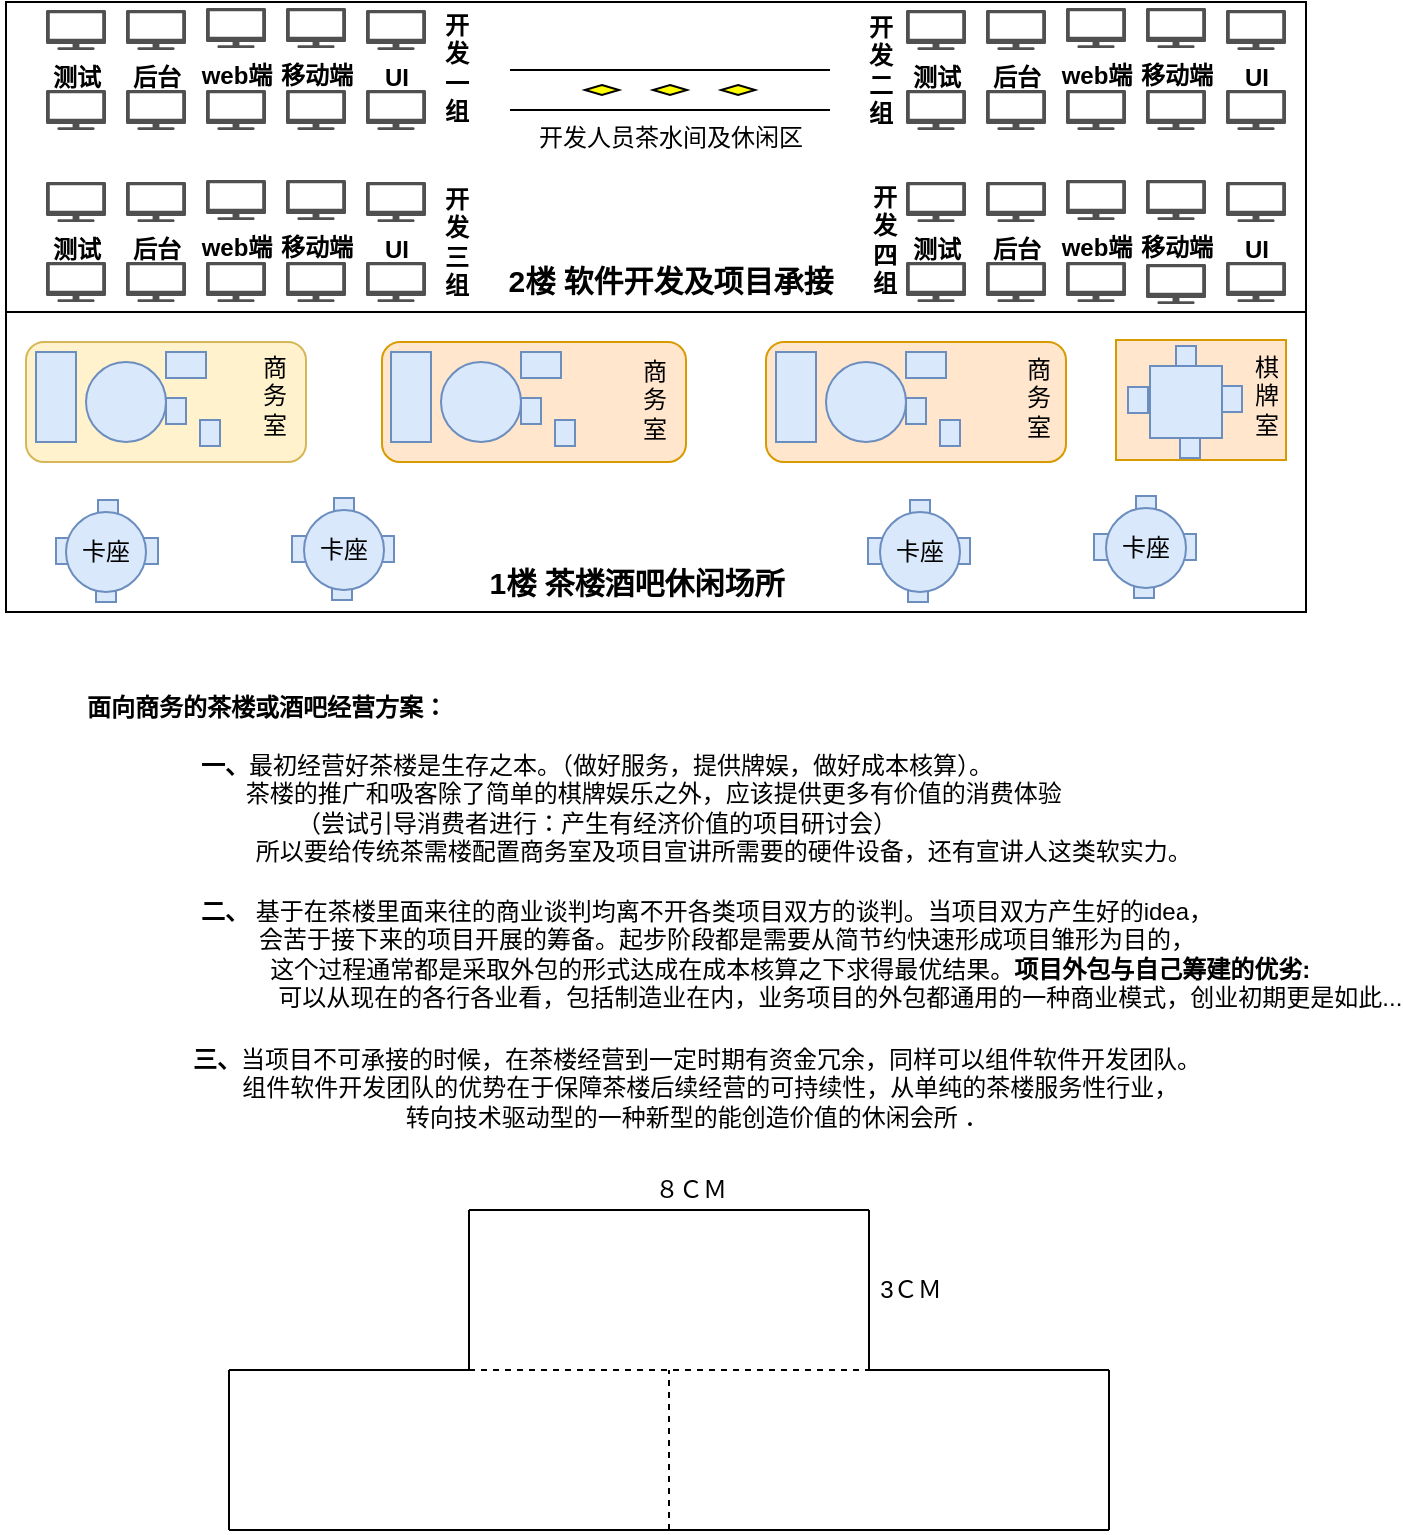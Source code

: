 <mxfile version="13.1.2" type="github">
  <diagram id="BdT-KMvt7vkJmKzZMGRt" name="Page-1">
    <mxGraphModel dx="1422" dy="772" grid="1" gridSize="10" guides="1" tooltips="1" connect="1" arrows="1" fold="1" page="1" pageScale="1" pageWidth="827" pageHeight="1169" math="0" shadow="0">
      <root>
        <mxCell id="0" />
        <mxCell id="1" parent="0" />
        <mxCell id="h4Tk04VMiY0GWhx75XCe-164" value="&lt;b&gt;一、&lt;/b&gt;最初经营好茶楼是生存之本。（做好服务，提供牌娱，做好成本核算）。&lt;br&gt;&amp;nbsp; &amp;nbsp; &amp;nbsp; &amp;nbsp; &amp;nbsp; &amp;nbsp; &amp;nbsp; &amp;nbsp; &amp;nbsp;茶楼的推广和吸客除了简单的棋牌娱乐之外，应该提供更多有价值的消费体验&lt;br&gt;（尝试引导消费者进行：产生有经济价值的项目研讨会）&lt;br&gt;&amp;nbsp; &amp;nbsp; &amp;nbsp; &amp;nbsp; &amp;nbsp; &amp;nbsp; &amp;nbsp; &amp;nbsp; &amp;nbsp; &amp;nbsp; &amp;nbsp; &amp;nbsp; &amp;nbsp; &amp;nbsp; &amp;nbsp; &amp;nbsp; &amp;nbsp; &amp;nbsp; &amp;nbsp; 所以要给传统茶需楼配置商务室及项目宣讲所需要的硬件设备，还有宣讲人这类软实力。" style="text;html=1;align=center;verticalAlign=middle;resizable=0;points=[];;autosize=1;" parent="1" vertex="1">
          <mxGeometry x="50" y="450" width="590" height="60" as="geometry" />
        </mxCell>
        <mxCell id="h4Tk04VMiY0GWhx75XCe-165" value="&lt;b&gt;面向商务的茶楼或酒吧经营方案：&lt;/b&gt;" style="text;html=1;align=center;verticalAlign=middle;resizable=0;points=[];;autosize=1;" parent="1" vertex="1">
          <mxGeometry x="80" y="420" width="200" height="20" as="geometry" />
        </mxCell>
        <mxCell id="h4Tk04VMiY0GWhx75XCe-166" value="&lt;b&gt;三、&lt;/b&gt;当项目不可承接的时候，在茶楼经营到一定时期有资金冗余，同样可以组件软件开发团队。&lt;br&gt;&amp;nbsp; &amp;nbsp; 组件软件开发团队的优势在于保障茶楼后续经营的可持续性，从单纯的茶楼服务性行业，&lt;br&gt;转向技术驱动型的一种新型的能创造价值的休闲会所 ．" style="text;html=1;align=center;verticalAlign=middle;resizable=0;points=[];;autosize=1;" parent="1" vertex="1">
          <mxGeometry x="135" y="595" width="520" height="50" as="geometry" />
        </mxCell>
        <mxCell id="h4Tk04VMiY0GWhx75XCe-167" value="" style="group" parent="1" vertex="1" connectable="0">
          <mxGeometry x="50" y="77" width="675" height="305" as="geometry" />
        </mxCell>
        <mxCell id="h4Tk04VMiY0GWhx75XCe-3" value="" style="rounded=0;whiteSpace=wrap;html=1;" parent="h4Tk04VMiY0GWhx75XCe-167" vertex="1">
          <mxGeometry width="650" height="160" as="geometry" />
        </mxCell>
        <mxCell id="h4Tk04VMiY0GWhx75XCe-4" value="&lt;span style=&quot;color: rgba(0 , 0 , 0 , 0) ; font-family: monospace ; font-size: 0px&quot;&gt;%3CmxGraphModel%3E%3Croot%3E%3CmxCell%20id%3D%220%22%2F%3E%3CmxCell%20id%3D%221%22%20parent%3D%220%22%2F%3E%3CmxCell%20id%3D%222%22%20value%3D%22%22%20style%3D%22rounded%3D0%3BwhiteSpace%3Dwrap%3Bhtml%3D1%3B%22%20vertex%3D%221%22%20parent%3D%221%22%3E%3CmxGeometry%20x%3D%2275%22%20y%3D%22195%22%20width%3D%2220%22%20height%3D%2245%22%20as%3D%22geometry%22%2F%3E%3C%2FmxCell%3E%3C%2Froot%3E%3C%2FmxGraphModel%3E&lt;/span&gt;" style="rounded=0;whiteSpace=wrap;html=1;" parent="h4Tk04VMiY0GWhx75XCe-167" vertex="1">
          <mxGeometry y="155" width="650" height="150" as="geometry" />
        </mxCell>
        <mxCell id="h4Tk04VMiY0GWhx75XCe-5" value="&lt;b&gt;1楼 茶楼酒吧休闲场所&lt;/b&gt;" style="text;html=1;align=center;verticalAlign=middle;resizable=0;points=[];;autosize=1;fontSize=15;" parent="h4Tk04VMiY0GWhx75XCe-167" vertex="1">
          <mxGeometry x="235" y="280" width="160" height="20" as="geometry" />
        </mxCell>
        <mxCell id="h4Tk04VMiY0GWhx75XCe-6" value="&lt;font style=&quot;font-size: 15px&quot;&gt;&lt;b&gt;2楼 软件开发及项目承接&lt;/b&gt;&lt;/font&gt;" style="text;html=1;align=center;verticalAlign=middle;resizable=0;points=[];;autosize=1;" parent="h4Tk04VMiY0GWhx75XCe-167" vertex="1">
          <mxGeometry x="242" y="129" width="180" height="20" as="geometry" />
        </mxCell>
        <mxCell id="h4Tk04VMiY0GWhx75XCe-17" value="&lt;b&gt;测试&lt;/b&gt;" style="pointerEvents=1;shadow=0;dashed=0;html=1;strokeColor=none;fillColor=#505050;labelPosition=center;verticalLabelPosition=bottom;verticalAlign=top;outlineConnect=0;align=center;shape=mxgraph.office.devices.tv;" parent="h4Tk04VMiY0GWhx75XCe-167" vertex="1">
          <mxGeometry x="20" y="90" width="30" height="20" as="geometry" />
        </mxCell>
        <mxCell id="h4Tk04VMiY0GWhx75XCe-18" value="&lt;b&gt;后台&lt;/b&gt;" style="pointerEvents=1;shadow=0;dashed=0;html=1;strokeColor=none;fillColor=#505050;labelPosition=center;verticalLabelPosition=bottom;verticalAlign=top;outlineConnect=0;align=center;shape=mxgraph.office.devices.tv;" parent="h4Tk04VMiY0GWhx75XCe-167" vertex="1">
          <mxGeometry x="60" y="90" width="30" height="20" as="geometry" />
        </mxCell>
        <mxCell id="h4Tk04VMiY0GWhx75XCe-19" value="&lt;b&gt;web端&lt;/b&gt;" style="pointerEvents=1;shadow=0;dashed=0;html=1;strokeColor=none;fillColor=#505050;labelPosition=center;verticalLabelPosition=bottom;verticalAlign=top;outlineConnect=0;align=center;shape=mxgraph.office.devices.tv;" parent="h4Tk04VMiY0GWhx75XCe-167" vertex="1">
          <mxGeometry x="100" y="89" width="30" height="20" as="geometry" />
        </mxCell>
        <mxCell id="h4Tk04VMiY0GWhx75XCe-20" value="&lt;b&gt;移动端&lt;/b&gt;" style="pointerEvents=1;shadow=0;dashed=0;html=1;strokeColor=none;fillColor=#505050;labelPosition=center;verticalLabelPosition=bottom;verticalAlign=top;outlineConnect=0;align=center;shape=mxgraph.office.devices.tv;" parent="h4Tk04VMiY0GWhx75XCe-167" vertex="1">
          <mxGeometry x="140" y="89" width="30" height="20" as="geometry" />
        </mxCell>
        <mxCell id="h4Tk04VMiY0GWhx75XCe-21" value="" style="pointerEvents=1;shadow=0;dashed=0;html=1;strokeColor=none;fillColor=#505050;labelPosition=center;verticalLabelPosition=bottom;verticalAlign=top;outlineConnect=0;align=center;shape=mxgraph.office.devices.tv;" parent="h4Tk04VMiY0GWhx75XCe-167" vertex="1">
          <mxGeometry x="60" y="130" width="30" height="20" as="geometry" />
        </mxCell>
        <mxCell id="h4Tk04VMiY0GWhx75XCe-22" value="&lt;b&gt;UI&lt;/b&gt;" style="pointerEvents=1;shadow=0;dashed=0;html=1;strokeColor=none;fillColor=#505050;labelPosition=center;verticalLabelPosition=bottom;verticalAlign=top;outlineConnect=0;align=center;shape=mxgraph.office.devices.tv;" parent="h4Tk04VMiY0GWhx75XCe-167" vertex="1">
          <mxGeometry x="180" y="90" width="30" height="20" as="geometry" />
        </mxCell>
        <mxCell id="h4Tk04VMiY0GWhx75XCe-23" value="" style="pointerEvents=1;shadow=0;dashed=0;html=1;strokeColor=none;fillColor=#505050;labelPosition=center;verticalLabelPosition=bottom;verticalAlign=top;outlineConnect=0;align=center;shape=mxgraph.office.devices.tv;" parent="h4Tk04VMiY0GWhx75XCe-167" vertex="1">
          <mxGeometry x="180" y="130" width="30" height="20" as="geometry" />
        </mxCell>
        <mxCell id="h4Tk04VMiY0GWhx75XCe-24" value="" style="pointerEvents=1;shadow=0;dashed=0;html=1;strokeColor=none;fillColor=#505050;labelPosition=center;verticalLabelPosition=bottom;verticalAlign=top;outlineConnect=0;align=center;shape=mxgraph.office.devices.tv;" parent="h4Tk04VMiY0GWhx75XCe-167" vertex="1">
          <mxGeometry x="140" y="130" width="30" height="20" as="geometry" />
        </mxCell>
        <mxCell id="h4Tk04VMiY0GWhx75XCe-25" value="" style="pointerEvents=1;shadow=0;dashed=0;html=1;strokeColor=none;fillColor=#505050;labelPosition=center;verticalLabelPosition=bottom;verticalAlign=top;outlineConnect=0;align=center;shape=mxgraph.office.devices.tv;" parent="h4Tk04VMiY0GWhx75XCe-167" vertex="1">
          <mxGeometry x="100" y="130" width="30" height="20" as="geometry" />
        </mxCell>
        <mxCell id="h4Tk04VMiY0GWhx75XCe-26" value="" style="pointerEvents=1;shadow=0;dashed=0;html=1;strokeColor=none;fillColor=#505050;labelPosition=center;verticalLabelPosition=bottom;verticalAlign=top;outlineConnect=0;align=center;shape=mxgraph.office.devices.tv;" parent="h4Tk04VMiY0GWhx75XCe-167" vertex="1">
          <mxGeometry x="20" y="130" width="30" height="20" as="geometry" />
        </mxCell>
        <mxCell id="h4Tk04VMiY0GWhx75XCe-47" value="开发人员茶水间及休闲区" style="verticalLabelPosition=bottom;verticalAlign=top;html=1;shape=mxgraph.flowchart.parallel_mode;pointerEvents=1" parent="h4Tk04VMiY0GWhx75XCe-167" vertex="1">
          <mxGeometry x="252" y="34" width="160" height="20" as="geometry" />
        </mxCell>
        <mxCell id="h4Tk04VMiY0GWhx75XCe-49" value="" style="rounded=1;whiteSpace=wrap;html=1;fillColor=#fff2cc;strokeColor=#d6b656;" parent="h4Tk04VMiY0GWhx75XCe-167" vertex="1">
          <mxGeometry x="10" y="170" width="140" height="60" as="geometry" />
        </mxCell>
        <mxCell id="h4Tk04VMiY0GWhx75XCe-50" value="" style="ellipse;whiteSpace=wrap;html=1;aspect=fixed;fillColor=#dae8fc;strokeColor=#6c8ebf;" parent="h4Tk04VMiY0GWhx75XCe-167" vertex="1">
          <mxGeometry x="40" y="180" width="40" height="40" as="geometry" />
        </mxCell>
        <mxCell id="h4Tk04VMiY0GWhx75XCe-51" value="" style="rounded=0;whiteSpace=wrap;html=1;fillColor=#DAE8FC;strokeColor=#6c8ebf;" parent="h4Tk04VMiY0GWhx75XCe-167" vertex="1">
          <mxGeometry x="15" y="175" width="20" height="45" as="geometry" />
        </mxCell>
        <mxCell id="h4Tk04VMiY0GWhx75XCe-62" value="" style="rounded=0;whiteSpace=wrap;html=1;fillColor=#DAE8FC;strokeColor=#6c8ebf;" parent="h4Tk04VMiY0GWhx75XCe-167" vertex="1">
          <mxGeometry x="80" y="175" width="20" height="13" as="geometry" />
        </mxCell>
        <mxCell id="h4Tk04VMiY0GWhx75XCe-65" value="" style="rounded=0;whiteSpace=wrap;html=1;fillColor=#dae8fc;strokeColor=#6c8ebf;" parent="h4Tk04VMiY0GWhx75XCe-167" vertex="1">
          <mxGeometry x="80" y="198" width="10" height="13" as="geometry" />
        </mxCell>
        <mxCell id="h4Tk04VMiY0GWhx75XCe-66" value="" style="rounded=0;whiteSpace=wrap;html=1;fillColor=#dae8fc;strokeColor=#6c8ebf;" parent="h4Tk04VMiY0GWhx75XCe-167" vertex="1">
          <mxGeometry x="97" y="209" width="10" height="13" as="geometry" />
        </mxCell>
        <mxCell id="h4Tk04VMiY0GWhx75XCe-67" value="" style="rounded=1;whiteSpace=wrap;html=1;fillColor=#ffe6cc;strokeColor=#d79b00;" parent="h4Tk04VMiY0GWhx75XCe-167" vertex="1">
          <mxGeometry x="188" y="170" width="152" height="60" as="geometry" />
        </mxCell>
        <mxCell id="h4Tk04VMiY0GWhx75XCe-68" value="" style="ellipse;whiteSpace=wrap;html=1;aspect=fixed;fillColor=#dae8fc;strokeColor=#6c8ebf;" parent="h4Tk04VMiY0GWhx75XCe-167" vertex="1">
          <mxGeometry x="217.5" y="180" width="40" height="40" as="geometry" />
        </mxCell>
        <mxCell id="h4Tk04VMiY0GWhx75XCe-69" value="" style="rounded=0;whiteSpace=wrap;html=1;fillColor=#dae8fc;strokeColor=#6c8ebf;" parent="h4Tk04VMiY0GWhx75XCe-167" vertex="1">
          <mxGeometry x="192.5" y="175" width="20" height="45" as="geometry" />
        </mxCell>
        <mxCell id="h4Tk04VMiY0GWhx75XCe-70" value="" style="rounded=0;whiteSpace=wrap;html=1;fillColor=#dae8fc;strokeColor=#6c8ebf;" parent="h4Tk04VMiY0GWhx75XCe-167" vertex="1">
          <mxGeometry x="257.5" y="175" width="20" height="13" as="geometry" />
        </mxCell>
        <mxCell id="h4Tk04VMiY0GWhx75XCe-71" value="" style="rounded=0;whiteSpace=wrap;html=1;fillColor=#dae8fc;strokeColor=#6c8ebf;" parent="h4Tk04VMiY0GWhx75XCe-167" vertex="1">
          <mxGeometry x="257.5" y="198" width="10" height="13" as="geometry" />
        </mxCell>
        <mxCell id="h4Tk04VMiY0GWhx75XCe-72" value="" style="rounded=0;whiteSpace=wrap;html=1;fillColor=#dae8fc;strokeColor=#6c8ebf;" parent="h4Tk04VMiY0GWhx75XCe-167" vertex="1">
          <mxGeometry x="274.5" y="209" width="10" height="13" as="geometry" />
        </mxCell>
        <mxCell id="h4Tk04VMiY0GWhx75XCe-73" value="" style="rounded=1;whiteSpace=wrap;html=1;fillColor=#ffe6cc;strokeColor=#d79b00;" parent="h4Tk04VMiY0GWhx75XCe-167" vertex="1">
          <mxGeometry x="380" y="170" width="150" height="60" as="geometry" />
        </mxCell>
        <mxCell id="h4Tk04VMiY0GWhx75XCe-74" value="" style="ellipse;whiteSpace=wrap;html=1;aspect=fixed;fillColor=#dae8fc;strokeColor=#6c8ebf;" parent="h4Tk04VMiY0GWhx75XCe-167" vertex="1">
          <mxGeometry x="410" y="180" width="40" height="40" as="geometry" />
        </mxCell>
        <mxCell id="h4Tk04VMiY0GWhx75XCe-75" value="" style="rounded=0;whiteSpace=wrap;html=1;fillColor=#dae8fc;strokeColor=#6c8ebf;" parent="h4Tk04VMiY0GWhx75XCe-167" vertex="1">
          <mxGeometry x="385" y="175" width="20" height="45" as="geometry" />
        </mxCell>
        <mxCell id="h4Tk04VMiY0GWhx75XCe-76" value="" style="rounded=0;whiteSpace=wrap;html=1;fillColor=#dae8fc;strokeColor=#6c8ebf;" parent="h4Tk04VMiY0GWhx75XCe-167" vertex="1">
          <mxGeometry x="450" y="175" width="20" height="13" as="geometry" />
        </mxCell>
        <mxCell id="h4Tk04VMiY0GWhx75XCe-77" value="" style="rounded=0;whiteSpace=wrap;html=1;fillColor=#dae8fc;strokeColor=#6c8ebf;" parent="h4Tk04VMiY0GWhx75XCe-167" vertex="1">
          <mxGeometry x="450" y="198" width="10" height="13" as="geometry" />
        </mxCell>
        <mxCell id="h4Tk04VMiY0GWhx75XCe-78" value="" style="rounded=0;whiteSpace=wrap;html=1;fillColor=#dae8fc;strokeColor=#6c8ebf;" parent="h4Tk04VMiY0GWhx75XCe-167" vertex="1">
          <mxGeometry x="467" y="209" width="10" height="13" as="geometry" />
        </mxCell>
        <mxCell id="h4Tk04VMiY0GWhx75XCe-89" value="" style="rounded=0;whiteSpace=wrap;html=1;fillColor=#dae8fc;strokeColor=#6c8ebf;" parent="h4Tk04VMiY0GWhx75XCe-167" vertex="1">
          <mxGeometry x="66" y="268" width="10" height="13" as="geometry" />
        </mxCell>
        <mxCell id="h4Tk04VMiY0GWhx75XCe-90" value="" style="rounded=0;whiteSpace=wrap;html=1;fillColor=#dae8fc;strokeColor=#6c8ebf;" parent="h4Tk04VMiY0GWhx75XCe-167" vertex="1">
          <mxGeometry x="25" y="268" width="10" height="13" as="geometry" />
        </mxCell>
        <mxCell id="h4Tk04VMiY0GWhx75XCe-91" value="" style="rounded=0;whiteSpace=wrap;html=1;fillColor=#dae8fc;strokeColor=#6c8ebf;" parent="h4Tk04VMiY0GWhx75XCe-167" vertex="1">
          <mxGeometry x="45" y="290" width="10" height="10" as="geometry" />
        </mxCell>
        <mxCell id="h4Tk04VMiY0GWhx75XCe-94" value="" style="rounded=0;whiteSpace=wrap;html=1;fillColor=#dae8fc;strokeColor=#6c8ebf;" parent="h4Tk04VMiY0GWhx75XCe-167" vertex="1">
          <mxGeometry x="46" y="249" width="10" height="10" as="geometry" />
        </mxCell>
        <mxCell id="h4Tk04VMiY0GWhx75XCe-96" value="" style="rounded=0;whiteSpace=wrap;html=1;fillColor=#dae8fc;strokeColor=#6c8ebf;" parent="h4Tk04VMiY0GWhx75XCe-167" vertex="1">
          <mxGeometry x="184" y="267" width="10" height="13" as="geometry" />
        </mxCell>
        <mxCell id="h4Tk04VMiY0GWhx75XCe-97" value="" style="rounded=0;whiteSpace=wrap;html=1;fillColor=#dae8fc;strokeColor=#6c8ebf;" parent="h4Tk04VMiY0GWhx75XCe-167" vertex="1">
          <mxGeometry x="143" y="267" width="10" height="13" as="geometry" />
        </mxCell>
        <mxCell id="h4Tk04VMiY0GWhx75XCe-98" value="" style="rounded=0;whiteSpace=wrap;html=1;fillColor=#dae8fc;strokeColor=#6c8ebf;" parent="h4Tk04VMiY0GWhx75XCe-167" vertex="1">
          <mxGeometry x="163" y="289" width="10" height="10" as="geometry" />
        </mxCell>
        <mxCell id="h4Tk04VMiY0GWhx75XCe-99" value="" style="rounded=0;whiteSpace=wrap;html=1;fillColor=#dae8fc;strokeColor=#6c8ebf;" parent="h4Tk04VMiY0GWhx75XCe-167" vertex="1">
          <mxGeometry x="164" y="248" width="10" height="10" as="geometry" />
        </mxCell>
        <mxCell id="h4Tk04VMiY0GWhx75XCe-100" value="卡座" style="ellipse;whiteSpace=wrap;html=1;aspect=fixed;fillColor=#dae8fc;strokeColor=#6c8ebf;" parent="h4Tk04VMiY0GWhx75XCe-167" vertex="1">
          <mxGeometry x="149" y="254" width="40" height="40" as="geometry" />
        </mxCell>
        <mxCell id="h4Tk04VMiY0GWhx75XCe-88" value="卡座" style="ellipse;whiteSpace=wrap;html=1;aspect=fixed;fillColor=#dae8fc;strokeColor=#6c8ebf;" parent="h4Tk04VMiY0GWhx75XCe-167" vertex="1">
          <mxGeometry x="30" y="255" width="40" height="40" as="geometry" />
        </mxCell>
        <mxCell id="h4Tk04VMiY0GWhx75XCe-101" value="" style="rounded=0;whiteSpace=wrap;html=1;fillColor=#dae8fc;strokeColor=#6c8ebf;" parent="h4Tk04VMiY0GWhx75XCe-167" vertex="1">
          <mxGeometry x="472" y="268" width="10" height="13" as="geometry" />
        </mxCell>
        <mxCell id="h4Tk04VMiY0GWhx75XCe-102" value="" style="rounded=0;whiteSpace=wrap;html=1;fillColor=#dae8fc;strokeColor=#6c8ebf;" parent="h4Tk04VMiY0GWhx75XCe-167" vertex="1">
          <mxGeometry x="431" y="268" width="10" height="13" as="geometry" />
        </mxCell>
        <mxCell id="h4Tk04VMiY0GWhx75XCe-103" value="" style="rounded=0;whiteSpace=wrap;html=1;fillColor=#dae8fc;strokeColor=#6c8ebf;" parent="h4Tk04VMiY0GWhx75XCe-167" vertex="1">
          <mxGeometry x="451" y="290" width="10" height="10" as="geometry" />
        </mxCell>
        <mxCell id="h4Tk04VMiY0GWhx75XCe-104" value="" style="rounded=0;whiteSpace=wrap;html=1;fillColor=#dae8fc;strokeColor=#6c8ebf;" parent="h4Tk04VMiY0GWhx75XCe-167" vertex="1">
          <mxGeometry x="452" y="249" width="10" height="10" as="geometry" />
        </mxCell>
        <mxCell id="h4Tk04VMiY0GWhx75XCe-105" value="卡座" style="ellipse;whiteSpace=wrap;html=1;aspect=fixed;fillColor=#dae8fc;strokeColor=#6c8ebf;" parent="h4Tk04VMiY0GWhx75XCe-167" vertex="1">
          <mxGeometry x="437" y="255" width="40" height="40" as="geometry" />
        </mxCell>
        <mxCell id="h4Tk04VMiY0GWhx75XCe-111" value="" style="rounded=0;whiteSpace=wrap;html=1;fillColor=#dae8fc;strokeColor=#6c8ebf;" parent="h4Tk04VMiY0GWhx75XCe-167" vertex="1">
          <mxGeometry x="585" y="266" width="10" height="13" as="geometry" />
        </mxCell>
        <mxCell id="h4Tk04VMiY0GWhx75XCe-112" value="" style="rounded=0;whiteSpace=wrap;html=1;fillColor=#dae8fc;strokeColor=#6c8ebf;" parent="h4Tk04VMiY0GWhx75XCe-167" vertex="1">
          <mxGeometry x="544" y="266" width="10" height="13" as="geometry" />
        </mxCell>
        <mxCell id="h4Tk04VMiY0GWhx75XCe-113" value="" style="rounded=0;whiteSpace=wrap;html=1;fillColor=#dae8fc;strokeColor=#6c8ebf;" parent="h4Tk04VMiY0GWhx75XCe-167" vertex="1">
          <mxGeometry x="564" y="288" width="10" height="10" as="geometry" />
        </mxCell>
        <mxCell id="h4Tk04VMiY0GWhx75XCe-114" value="" style="rounded=0;whiteSpace=wrap;html=1;fillColor=#dae8fc;strokeColor=#6c8ebf;" parent="h4Tk04VMiY0GWhx75XCe-167" vertex="1">
          <mxGeometry x="565" y="247" width="10" height="10" as="geometry" />
        </mxCell>
        <mxCell id="h4Tk04VMiY0GWhx75XCe-115" value="卡座" style="ellipse;whiteSpace=wrap;html=1;aspect=fixed;fillColor=#dae8fc;strokeColor=#6c8ebf;" parent="h4Tk04VMiY0GWhx75XCe-167" vertex="1">
          <mxGeometry x="550" y="253" width="40" height="40" as="geometry" />
        </mxCell>
        <mxCell id="h4Tk04VMiY0GWhx75XCe-126" value="&lt;b&gt;测试&lt;/b&gt;" style="pointerEvents=1;shadow=0;dashed=0;html=1;strokeColor=none;fillColor=#505050;labelPosition=center;verticalLabelPosition=bottom;verticalAlign=top;outlineConnect=0;align=center;shape=mxgraph.office.devices.tv;" parent="h4Tk04VMiY0GWhx75XCe-167" vertex="1">
          <mxGeometry x="20" y="4" width="30" height="20" as="geometry" />
        </mxCell>
        <mxCell id="h4Tk04VMiY0GWhx75XCe-127" value="&lt;b&gt;后台&lt;/b&gt;" style="pointerEvents=1;shadow=0;dashed=0;html=1;strokeColor=none;fillColor=#505050;labelPosition=center;verticalLabelPosition=bottom;verticalAlign=top;outlineConnect=0;align=center;shape=mxgraph.office.devices.tv;" parent="h4Tk04VMiY0GWhx75XCe-167" vertex="1">
          <mxGeometry x="60" y="4" width="30" height="20" as="geometry" />
        </mxCell>
        <mxCell id="h4Tk04VMiY0GWhx75XCe-128" value="&lt;b&gt;web端&lt;/b&gt;" style="pointerEvents=1;shadow=0;dashed=0;html=1;strokeColor=none;fillColor=#505050;labelPosition=center;verticalLabelPosition=bottom;verticalAlign=top;outlineConnect=0;align=center;shape=mxgraph.office.devices.tv;" parent="h4Tk04VMiY0GWhx75XCe-167" vertex="1">
          <mxGeometry x="100" y="3" width="30" height="20" as="geometry" />
        </mxCell>
        <mxCell id="h4Tk04VMiY0GWhx75XCe-129" value="&lt;b&gt;移动端&lt;/b&gt;" style="pointerEvents=1;shadow=0;dashed=0;html=1;strokeColor=none;fillColor=#505050;labelPosition=center;verticalLabelPosition=bottom;verticalAlign=top;outlineConnect=0;align=center;shape=mxgraph.office.devices.tv;" parent="h4Tk04VMiY0GWhx75XCe-167" vertex="1">
          <mxGeometry x="140" y="3" width="30" height="20" as="geometry" />
        </mxCell>
        <mxCell id="h4Tk04VMiY0GWhx75XCe-130" value="" style="pointerEvents=1;shadow=0;dashed=0;html=1;strokeColor=none;fillColor=#505050;labelPosition=center;verticalLabelPosition=bottom;verticalAlign=top;outlineConnect=0;align=center;shape=mxgraph.office.devices.tv;" parent="h4Tk04VMiY0GWhx75XCe-167" vertex="1">
          <mxGeometry x="60" y="44" width="30" height="20" as="geometry" />
        </mxCell>
        <mxCell id="h4Tk04VMiY0GWhx75XCe-131" value="&lt;b&gt;UI&lt;/b&gt;" style="pointerEvents=1;shadow=0;dashed=0;html=1;strokeColor=none;fillColor=#505050;labelPosition=center;verticalLabelPosition=bottom;verticalAlign=top;outlineConnect=0;align=center;shape=mxgraph.office.devices.tv;" parent="h4Tk04VMiY0GWhx75XCe-167" vertex="1">
          <mxGeometry x="180" y="4" width="30" height="20" as="geometry" />
        </mxCell>
        <mxCell id="h4Tk04VMiY0GWhx75XCe-132" value="" style="pointerEvents=1;shadow=0;dashed=0;html=1;strokeColor=none;fillColor=#505050;labelPosition=center;verticalLabelPosition=bottom;verticalAlign=top;outlineConnect=0;align=center;shape=mxgraph.office.devices.tv;" parent="h4Tk04VMiY0GWhx75XCe-167" vertex="1">
          <mxGeometry x="180" y="44" width="30" height="20" as="geometry" />
        </mxCell>
        <mxCell id="h4Tk04VMiY0GWhx75XCe-133" value="" style="pointerEvents=1;shadow=0;dashed=0;html=1;strokeColor=none;fillColor=#505050;labelPosition=center;verticalLabelPosition=bottom;verticalAlign=top;outlineConnect=0;align=center;shape=mxgraph.office.devices.tv;" parent="h4Tk04VMiY0GWhx75XCe-167" vertex="1">
          <mxGeometry x="140" y="44" width="30" height="20" as="geometry" />
        </mxCell>
        <mxCell id="h4Tk04VMiY0GWhx75XCe-134" value="" style="pointerEvents=1;shadow=0;dashed=0;html=1;strokeColor=none;fillColor=#505050;labelPosition=center;verticalLabelPosition=bottom;verticalAlign=top;outlineConnect=0;align=center;shape=mxgraph.office.devices.tv;" parent="h4Tk04VMiY0GWhx75XCe-167" vertex="1">
          <mxGeometry x="100" y="44" width="30" height="20" as="geometry" />
        </mxCell>
        <mxCell id="h4Tk04VMiY0GWhx75XCe-135" value="" style="pointerEvents=1;shadow=0;dashed=0;html=1;strokeColor=none;fillColor=#505050;labelPosition=center;verticalLabelPosition=bottom;verticalAlign=top;outlineConnect=0;align=center;shape=mxgraph.office.devices.tv;" parent="h4Tk04VMiY0GWhx75XCe-167" vertex="1">
          <mxGeometry x="20" y="44" width="30" height="20" as="geometry" />
        </mxCell>
        <mxCell id="h4Tk04VMiY0GWhx75XCe-136" value="&lt;b&gt;测试&lt;/b&gt;" style="pointerEvents=1;shadow=0;dashed=0;html=1;strokeColor=none;fillColor=#505050;labelPosition=center;verticalLabelPosition=bottom;verticalAlign=top;outlineConnect=0;align=center;shape=mxgraph.office.devices.tv;" parent="h4Tk04VMiY0GWhx75XCe-167" vertex="1">
          <mxGeometry x="450" y="90" width="30" height="20" as="geometry" />
        </mxCell>
        <mxCell id="h4Tk04VMiY0GWhx75XCe-137" value="&lt;b&gt;后台&lt;/b&gt;" style="pointerEvents=1;shadow=0;dashed=0;html=1;strokeColor=none;fillColor=#505050;labelPosition=center;verticalLabelPosition=bottom;verticalAlign=top;outlineConnect=0;align=center;shape=mxgraph.office.devices.tv;" parent="h4Tk04VMiY0GWhx75XCe-167" vertex="1">
          <mxGeometry x="490" y="90" width="30" height="20" as="geometry" />
        </mxCell>
        <mxCell id="h4Tk04VMiY0GWhx75XCe-138" value="&lt;b&gt;web端&lt;/b&gt;" style="pointerEvents=1;shadow=0;dashed=0;html=1;strokeColor=none;fillColor=#505050;labelPosition=center;verticalLabelPosition=bottom;verticalAlign=top;outlineConnect=0;align=center;shape=mxgraph.office.devices.tv;" parent="h4Tk04VMiY0GWhx75XCe-167" vertex="1">
          <mxGeometry x="530" y="89" width="30" height="20" as="geometry" />
        </mxCell>
        <mxCell id="h4Tk04VMiY0GWhx75XCe-139" value="&lt;b&gt;移动端&lt;/b&gt;" style="pointerEvents=1;shadow=0;dashed=0;html=1;strokeColor=none;fillColor=#505050;labelPosition=center;verticalLabelPosition=bottom;verticalAlign=top;outlineConnect=0;align=center;shape=mxgraph.office.devices.tv;" parent="h4Tk04VMiY0GWhx75XCe-167" vertex="1">
          <mxGeometry x="570" y="89" width="30" height="20" as="geometry" />
        </mxCell>
        <mxCell id="h4Tk04VMiY0GWhx75XCe-140" value="" style="pointerEvents=1;shadow=0;dashed=0;html=1;strokeColor=none;fillColor=#505050;labelPosition=center;verticalLabelPosition=bottom;verticalAlign=top;outlineConnect=0;align=center;shape=mxgraph.office.devices.tv;" parent="h4Tk04VMiY0GWhx75XCe-167" vertex="1">
          <mxGeometry x="490" y="130" width="30" height="20" as="geometry" />
        </mxCell>
        <mxCell id="h4Tk04VMiY0GWhx75XCe-141" value="&lt;b&gt;UI&lt;/b&gt;" style="pointerEvents=1;shadow=0;dashed=0;html=1;strokeColor=none;fillColor=#505050;labelPosition=center;verticalLabelPosition=bottom;verticalAlign=top;outlineConnect=0;align=center;shape=mxgraph.office.devices.tv;" parent="h4Tk04VMiY0GWhx75XCe-167" vertex="1">
          <mxGeometry x="610" y="90" width="30" height="20" as="geometry" />
        </mxCell>
        <mxCell id="h4Tk04VMiY0GWhx75XCe-142" value="" style="pointerEvents=1;shadow=0;dashed=0;html=1;strokeColor=none;fillColor=#505050;labelPosition=center;verticalLabelPosition=bottom;verticalAlign=top;outlineConnect=0;align=center;shape=mxgraph.office.devices.tv;" parent="h4Tk04VMiY0GWhx75XCe-167" vertex="1">
          <mxGeometry x="610" y="130" width="30" height="20" as="geometry" />
        </mxCell>
        <mxCell id="h4Tk04VMiY0GWhx75XCe-143" value="" style="pointerEvents=1;shadow=0;dashed=0;html=1;strokeColor=none;fillColor=#505050;labelPosition=center;verticalLabelPosition=bottom;verticalAlign=top;outlineConnect=0;align=center;shape=mxgraph.office.devices.tv;" parent="h4Tk04VMiY0GWhx75XCe-167" vertex="1">
          <mxGeometry x="570" y="131" width="30" height="20" as="geometry" />
        </mxCell>
        <mxCell id="h4Tk04VMiY0GWhx75XCe-144" value="" style="pointerEvents=1;shadow=0;dashed=0;html=1;strokeColor=none;fillColor=#505050;labelPosition=center;verticalLabelPosition=bottom;verticalAlign=top;outlineConnect=0;align=center;shape=mxgraph.office.devices.tv;" parent="h4Tk04VMiY0GWhx75XCe-167" vertex="1">
          <mxGeometry x="530" y="130" width="30" height="20" as="geometry" />
        </mxCell>
        <mxCell id="h4Tk04VMiY0GWhx75XCe-145" value="" style="pointerEvents=1;shadow=0;dashed=0;html=1;strokeColor=none;fillColor=#505050;labelPosition=center;verticalLabelPosition=bottom;verticalAlign=top;outlineConnect=0;align=center;shape=mxgraph.office.devices.tv;" parent="h4Tk04VMiY0GWhx75XCe-167" vertex="1">
          <mxGeometry x="450" y="130" width="30" height="20" as="geometry" />
        </mxCell>
        <mxCell id="h4Tk04VMiY0GWhx75XCe-146" value="&lt;b&gt;测试&lt;/b&gt;" style="pointerEvents=1;shadow=0;dashed=0;html=1;strokeColor=none;fillColor=#505050;labelPosition=center;verticalLabelPosition=bottom;verticalAlign=top;outlineConnect=0;align=center;shape=mxgraph.office.devices.tv;" parent="h4Tk04VMiY0GWhx75XCe-167" vertex="1">
          <mxGeometry x="450" y="4" width="30" height="20" as="geometry" />
        </mxCell>
        <mxCell id="h4Tk04VMiY0GWhx75XCe-147" value="&lt;b&gt;后台&lt;/b&gt;" style="pointerEvents=1;shadow=0;dashed=0;html=1;strokeColor=none;fillColor=#505050;labelPosition=center;verticalLabelPosition=bottom;verticalAlign=top;outlineConnect=0;align=center;shape=mxgraph.office.devices.tv;" parent="h4Tk04VMiY0GWhx75XCe-167" vertex="1">
          <mxGeometry x="490" y="4" width="30" height="20" as="geometry" />
        </mxCell>
        <mxCell id="h4Tk04VMiY0GWhx75XCe-148" value="&lt;b&gt;web端&lt;/b&gt;" style="pointerEvents=1;shadow=0;dashed=0;html=1;strokeColor=none;fillColor=#505050;labelPosition=center;verticalLabelPosition=bottom;verticalAlign=top;outlineConnect=0;align=center;shape=mxgraph.office.devices.tv;" parent="h4Tk04VMiY0GWhx75XCe-167" vertex="1">
          <mxGeometry x="530" y="3" width="30" height="20" as="geometry" />
        </mxCell>
        <mxCell id="h4Tk04VMiY0GWhx75XCe-149" value="&lt;b&gt;移动端&lt;/b&gt;" style="pointerEvents=1;shadow=0;dashed=0;html=1;strokeColor=none;fillColor=#505050;labelPosition=center;verticalLabelPosition=bottom;verticalAlign=top;outlineConnect=0;align=center;shape=mxgraph.office.devices.tv;" parent="h4Tk04VMiY0GWhx75XCe-167" vertex="1">
          <mxGeometry x="570" y="3" width="30" height="20" as="geometry" />
        </mxCell>
        <mxCell id="h4Tk04VMiY0GWhx75XCe-150" value="" style="pointerEvents=1;shadow=0;dashed=0;html=1;strokeColor=none;fillColor=#505050;labelPosition=center;verticalLabelPosition=bottom;verticalAlign=top;outlineConnect=0;align=center;shape=mxgraph.office.devices.tv;" parent="h4Tk04VMiY0GWhx75XCe-167" vertex="1">
          <mxGeometry x="490" y="44" width="30" height="20" as="geometry" />
        </mxCell>
        <mxCell id="h4Tk04VMiY0GWhx75XCe-151" value="&lt;b&gt;UI&lt;/b&gt;" style="pointerEvents=1;shadow=0;dashed=0;html=1;strokeColor=none;fillColor=#505050;labelPosition=center;verticalLabelPosition=bottom;verticalAlign=top;outlineConnect=0;align=center;shape=mxgraph.office.devices.tv;" parent="h4Tk04VMiY0GWhx75XCe-167" vertex="1">
          <mxGeometry x="610" y="4" width="30" height="20" as="geometry" />
        </mxCell>
        <mxCell id="h4Tk04VMiY0GWhx75XCe-152" value="" style="pointerEvents=1;shadow=0;dashed=0;html=1;strokeColor=none;fillColor=#505050;labelPosition=center;verticalLabelPosition=bottom;verticalAlign=top;outlineConnect=0;align=center;shape=mxgraph.office.devices.tv;" parent="h4Tk04VMiY0GWhx75XCe-167" vertex="1">
          <mxGeometry x="610" y="44" width="30" height="20" as="geometry" />
        </mxCell>
        <mxCell id="h4Tk04VMiY0GWhx75XCe-153" value="" style="pointerEvents=1;shadow=0;dashed=0;html=1;strokeColor=none;fillColor=#505050;labelPosition=center;verticalLabelPosition=bottom;verticalAlign=top;outlineConnect=0;align=center;shape=mxgraph.office.devices.tv;" parent="h4Tk04VMiY0GWhx75XCe-167" vertex="1">
          <mxGeometry x="570" y="44" width="30" height="20" as="geometry" />
        </mxCell>
        <mxCell id="h4Tk04VMiY0GWhx75XCe-154" value="" style="pointerEvents=1;shadow=0;dashed=0;html=1;strokeColor=none;fillColor=#505050;labelPosition=center;verticalLabelPosition=bottom;verticalAlign=top;outlineConnect=0;align=center;shape=mxgraph.office.devices.tv;" parent="h4Tk04VMiY0GWhx75XCe-167" vertex="1">
          <mxGeometry x="530" y="44" width="30" height="20" as="geometry" />
        </mxCell>
        <mxCell id="h4Tk04VMiY0GWhx75XCe-155" value="" style="pointerEvents=1;shadow=0;dashed=0;html=1;strokeColor=none;fillColor=#505050;labelPosition=center;verticalLabelPosition=bottom;verticalAlign=top;outlineConnect=0;align=center;shape=mxgraph.office.devices.tv;" parent="h4Tk04VMiY0GWhx75XCe-167" vertex="1">
          <mxGeometry x="450" y="44" width="30" height="20" as="geometry" />
        </mxCell>
        <mxCell id="h4Tk04VMiY0GWhx75XCe-156" value="&lt;b&gt;开&lt;br&gt;发&lt;br&gt;一&lt;br&gt;组&lt;/b&gt;" style="text;html=1;align=center;verticalAlign=middle;resizable=0;points=[];;autosize=1;" parent="h4Tk04VMiY0GWhx75XCe-167" vertex="1">
          <mxGeometry x="210" y="3" width="30" height="60" as="geometry" />
        </mxCell>
        <mxCell id="h4Tk04VMiY0GWhx75XCe-157" value="&lt;b&gt;开&lt;br&gt;发&lt;br&gt;二&lt;br&gt;组&lt;/b&gt;" style="text;html=1;align=center;verticalAlign=middle;resizable=0;points=[];;autosize=1;" parent="h4Tk04VMiY0GWhx75XCe-167" vertex="1">
          <mxGeometry x="422" y="4" width="30" height="60" as="geometry" />
        </mxCell>
        <mxCell id="h4Tk04VMiY0GWhx75XCe-158" value="&lt;b&gt;开&lt;br&gt;发&lt;br&gt;三&lt;br&gt;组&lt;/b&gt;" style="text;html=1;align=center;verticalAlign=middle;resizable=0;points=[];;autosize=1;" parent="h4Tk04VMiY0GWhx75XCe-167" vertex="1">
          <mxGeometry x="210" y="90" width="30" height="60" as="geometry" />
        </mxCell>
        <mxCell id="h4Tk04VMiY0GWhx75XCe-159" value="&lt;b&gt;开&lt;br&gt;发&lt;br&gt;四&lt;br&gt;组&lt;/b&gt;" style="text;html=1;align=center;verticalAlign=middle;resizable=0;points=[];;autosize=1;" parent="h4Tk04VMiY0GWhx75XCe-167" vertex="1">
          <mxGeometry x="424" y="89" width="30" height="60" as="geometry" />
        </mxCell>
        <mxCell id="h4Tk04VMiY0GWhx75XCe-160" value="商&lt;br&gt;务&lt;br&gt;室" style="text;html=1;align=center;verticalAlign=middle;resizable=0;points=[];;autosize=1;" parent="h4Tk04VMiY0GWhx75XCe-167" vertex="1">
          <mxGeometry x="119" y="172" width="30" height="50" as="geometry" />
        </mxCell>
        <mxCell id="h4Tk04VMiY0GWhx75XCe-161" value="商&lt;br&gt;务&lt;br&gt;室" style="text;html=1;align=center;verticalAlign=middle;resizable=0;points=[];;autosize=1;" parent="h4Tk04VMiY0GWhx75XCe-167" vertex="1">
          <mxGeometry x="309" y="174" width="30" height="50" as="geometry" />
        </mxCell>
        <mxCell id="h4Tk04VMiY0GWhx75XCe-162" value="商&lt;br&gt;务&lt;br&gt;室" style="text;html=1;align=center;verticalAlign=middle;resizable=0;points=[];;autosize=1;" parent="h4Tk04VMiY0GWhx75XCe-167" vertex="1">
          <mxGeometry x="501" y="173" width="30" height="50" as="geometry" />
        </mxCell>
        <mxCell id="h4Tk04VMiY0GWhx75XCe-174" value="" style="rounded=0;whiteSpace=wrap;html=1;fillColor=#ffe6cc;strokeColor=#d79b00;" parent="h4Tk04VMiY0GWhx75XCe-167" vertex="1">
          <mxGeometry x="555" y="169" width="85" height="60" as="geometry" />
        </mxCell>
        <mxCell id="h4Tk04VMiY0GWhx75XCe-180" value="棋&lt;br&gt;牌&lt;br&gt;室" style="text;html=1;align=center;verticalAlign=middle;resizable=0;points=[];;autosize=1;" parent="h4Tk04VMiY0GWhx75XCe-167" vertex="1">
          <mxGeometry x="615" y="172" width="30" height="50" as="geometry" />
        </mxCell>
        <mxCell id="h4Tk04VMiY0GWhx75XCe-179" value="" style="whiteSpace=wrap;html=1;aspect=fixed;fillColor=#dae8fc;strokeColor=#6c8ebf;" parent="h4Tk04VMiY0GWhx75XCe-167" vertex="1">
          <mxGeometry x="572" y="182" width="36" height="36" as="geometry" />
        </mxCell>
        <mxCell id="h4Tk04VMiY0GWhx75XCe-176" value="" style="rounded=0;whiteSpace=wrap;html=1;fillColor=#dae8fc;strokeColor=#6c8ebf;" parent="h4Tk04VMiY0GWhx75XCe-167" vertex="1">
          <mxGeometry x="561" y="192.5" width="10" height="13" as="geometry" />
        </mxCell>
        <mxCell id="h4Tk04VMiY0GWhx75XCe-168" value="&lt;b&gt;二、&lt;/b&gt;&amp;nbsp;基于在茶楼里面来往的商业谈判均离不开各类项目双方的谈判。当项目双方产生好的idea，&lt;br&gt;&amp;nbsp; &amp;nbsp; &amp;nbsp; 会苦于接下来的项目开展的筹备。起步阶段都是需要从简节约快速形成项目雏形为目的，&lt;br&gt;&amp;nbsp; &amp;nbsp; &amp;nbsp; &amp;nbsp; &amp;nbsp; &amp;nbsp; &amp;nbsp; &amp;nbsp; &amp;nbsp; &amp;nbsp; &amp;nbsp; &amp;nbsp; &amp;nbsp;这个过程通常都是采取外包的形式达成在成本核算之下求得最优结果。&lt;b&gt;项目外包与自己筹建的优劣:&lt;/b&gt;&lt;br&gt;&amp;nbsp; &amp;nbsp; &amp;nbsp; &amp;nbsp; &amp;nbsp; &amp;nbsp; &amp;nbsp; &amp;nbsp; &amp;nbsp; &amp;nbsp; &amp;nbsp; &amp;nbsp; &amp;nbsp; &amp;nbsp; &amp;nbsp; &amp;nbsp; &amp;nbsp; &amp;nbsp; &amp;nbsp; &amp;nbsp; 可以从现在的各行各业看，包括制造业在内，业务项目的外包都通用的一种商业模式，创业初期更是如此..." style="text;html=1;align=center;verticalAlign=middle;resizable=0;points=[];;autosize=1;" parent="1" vertex="1">
          <mxGeometry x="55" y="522.5" width="690" height="60" as="geometry" />
        </mxCell>
        <mxCell id="h4Tk04VMiY0GWhx75XCe-175" value="" style="rounded=0;whiteSpace=wrap;html=1;fillColor=#dae8fc;strokeColor=#6c8ebf;" parent="1" vertex="1">
          <mxGeometry x="658" y="269" width="10" height="13" as="geometry" />
        </mxCell>
        <mxCell id="h4Tk04VMiY0GWhx75XCe-177" value="" style="rounded=0;whiteSpace=wrap;html=1;fillColor=#dae8fc;strokeColor=#6c8ebf;" parent="1" vertex="1">
          <mxGeometry x="635" y="249" width="10" height="10" as="geometry" />
        </mxCell>
        <mxCell id="h4Tk04VMiY0GWhx75XCe-178" value="" style="rounded=0;whiteSpace=wrap;html=1;fillColor=#dae8fc;strokeColor=#6c8ebf;" parent="1" vertex="1">
          <mxGeometry x="637" y="295" width="10" height="10" as="geometry" />
        </mxCell>
        <mxCell id="ut-XlQSdsxT5l0zDzYY2-39" value="" style="group" parent="1" vertex="1" connectable="0">
          <mxGeometry x="161.5" y="661" width="440" height="180" as="geometry" />
        </mxCell>
        <mxCell id="ut-XlQSdsxT5l0zDzYY2-3" value="" style="endArrow=none;html=1;" parent="ut-XlQSdsxT5l0zDzYY2-39" edge="1">
          <mxGeometry width="50" height="50" relative="1" as="geometry">
            <mxPoint x="120" y="20" as="sourcePoint" />
            <mxPoint x="320" y="20" as="targetPoint" />
          </mxGeometry>
        </mxCell>
        <mxCell id="ut-XlQSdsxT5l0zDzYY2-4" value="" style="endArrow=none;html=1;" parent="ut-XlQSdsxT5l0zDzYY2-39" edge="1">
          <mxGeometry width="50" height="50" relative="1" as="geometry">
            <mxPoint x="320" y="100" as="sourcePoint" />
            <mxPoint x="320" y="20" as="targetPoint" />
          </mxGeometry>
        </mxCell>
        <mxCell id="ut-XlQSdsxT5l0zDzYY2-5" value="" style="endArrow=none;html=1;" parent="ut-XlQSdsxT5l0zDzYY2-39" edge="1">
          <mxGeometry width="50" height="50" relative="1" as="geometry">
            <mxPoint x="320" y="100" as="sourcePoint" />
            <mxPoint x="440" y="100" as="targetPoint" />
          </mxGeometry>
        </mxCell>
        <mxCell id="ut-XlQSdsxT5l0zDzYY2-6" value="" style="endArrow=none;html=1;" parent="ut-XlQSdsxT5l0zDzYY2-39" edge="1">
          <mxGeometry width="50" height="50" relative="1" as="geometry">
            <mxPoint x="440" y="180" as="sourcePoint" />
            <mxPoint x="440" y="100" as="targetPoint" />
          </mxGeometry>
        </mxCell>
        <mxCell id="ut-XlQSdsxT5l0zDzYY2-7" value="" style="endArrow=none;html=1;" parent="ut-XlQSdsxT5l0zDzYY2-39" edge="1">
          <mxGeometry width="50" height="50" relative="1" as="geometry">
            <mxPoint y="180" as="sourcePoint" />
            <mxPoint x="440" y="180" as="targetPoint" />
          </mxGeometry>
        </mxCell>
        <mxCell id="ut-XlQSdsxT5l0zDzYY2-8" value="" style="endArrow=none;html=1;" parent="ut-XlQSdsxT5l0zDzYY2-39" edge="1">
          <mxGeometry width="50" height="50" relative="1" as="geometry">
            <mxPoint x="120" y="100" as="sourcePoint" />
            <mxPoint x="120" y="20" as="targetPoint" />
          </mxGeometry>
        </mxCell>
        <mxCell id="ut-XlQSdsxT5l0zDzYY2-32" value="" style="endArrow=none;html=1;" parent="ut-XlQSdsxT5l0zDzYY2-39" edge="1">
          <mxGeometry width="50" height="50" relative="1" as="geometry">
            <mxPoint y="100" as="sourcePoint" />
            <mxPoint x="120" y="100" as="targetPoint" />
          </mxGeometry>
        </mxCell>
        <mxCell id="ut-XlQSdsxT5l0zDzYY2-33" value="" style="endArrow=none;html=1;" parent="ut-XlQSdsxT5l0zDzYY2-39" edge="1">
          <mxGeometry width="50" height="50" relative="1" as="geometry">
            <mxPoint y="100" as="sourcePoint" />
            <mxPoint y="180" as="targetPoint" />
          </mxGeometry>
        </mxCell>
        <mxCell id="ut-XlQSdsxT5l0zDzYY2-34" value="" style="endArrow=none;dashed=1;html=1;" parent="ut-XlQSdsxT5l0zDzYY2-39" edge="1">
          <mxGeometry width="50" height="50" relative="1" as="geometry">
            <mxPoint x="120" y="100" as="sourcePoint" />
            <mxPoint x="320" y="100" as="targetPoint" />
          </mxGeometry>
        </mxCell>
        <mxCell id="ut-XlQSdsxT5l0zDzYY2-35" value="" style="endArrow=none;dashed=1;html=1;" parent="ut-XlQSdsxT5l0zDzYY2-39" edge="1">
          <mxGeometry width="50" height="50" relative="1" as="geometry">
            <mxPoint x="220" y="180" as="sourcePoint" />
            <mxPoint x="220" y="100" as="targetPoint" />
          </mxGeometry>
        </mxCell>
        <mxCell id="ut-XlQSdsxT5l0zDzYY2-37" value="3ＣＭ" style="text;html=1;align=center;verticalAlign=middle;resizable=0;points=[];;autosize=1;" parent="ut-XlQSdsxT5l0zDzYY2-39" vertex="1">
          <mxGeometry x="315.5" y="50" width="50" height="20" as="geometry" />
        </mxCell>
        <mxCell id="ut-XlQSdsxT5l0zDzYY2-38" value="８ＣＭ" style="text;html=1;align=center;verticalAlign=middle;resizable=0;points=[];;autosize=1;" parent="ut-XlQSdsxT5l0zDzYY2-39" vertex="1">
          <mxGeometry x="205" width="50" height="20" as="geometry" />
        </mxCell>
      </root>
    </mxGraphModel>
  </diagram>
</mxfile>
